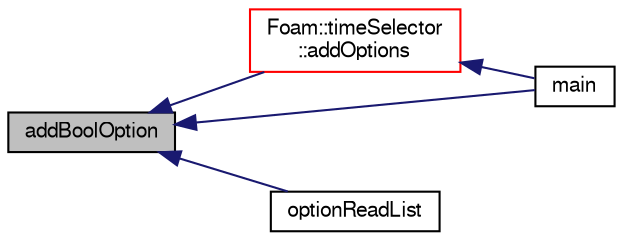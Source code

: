 digraph "addBoolOption"
{
  bgcolor="transparent";
  edge [fontname="FreeSans",fontsize="10",labelfontname="FreeSans",labelfontsize="10"];
  node [fontname="FreeSans",fontsize="10",shape=record];
  rankdir="LR";
  Node1512 [label="addBoolOption",height=0.2,width=0.4,color="black", fillcolor="grey75", style="filled", fontcolor="black"];
  Node1512 -> Node1513 [dir="back",color="midnightblue",fontsize="10",style="solid",fontname="FreeSans"];
  Node1513 [label="Foam::timeSelector\l::addOptions",height=0.2,width=0.4,color="red",URL="$a26358.html#a31c1a8888cbb272c4a519af132eab27d",tooltip="Add the options handled by timeSelector to argList::validOptions. "];
  Node1513 -> Node1515 [dir="back",color="midnightblue",fontsize="10",style="solid",fontname="FreeSans"];
  Node1515 [label="main",height=0.2,width=0.4,color="black",URL="$a13946.html#a0ddf1224851353fc92bfbff6f499fa97"];
  Node1512 -> Node1515 [dir="back",color="midnightblue",fontsize="10",style="solid",fontname="FreeSans"];
  Node1512 -> Node1516 [dir="back",color="midnightblue",fontsize="10",style="solid",fontname="FreeSans"];
  Node1516 [label="optionReadList",height=0.2,width=0.4,color="black",URL="$a26662.html#a95822c10f836f8defd7564c15a591602",tooltip="Read a List of values from the named option. "];
}
